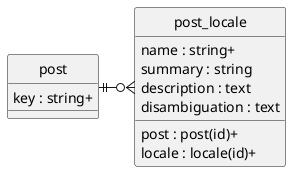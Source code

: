 @startuml uml
skinparam monochrome true
skinparam linetype ortho
hide circle

entity post {
    key : string+
}

entity post_locale {
    post : post(id)+
    locale : locale(id)+
    name : string+
    summary : string
    description : text
    disambiguation : text
}

post ||-r-o{ post_locale

@enduml
